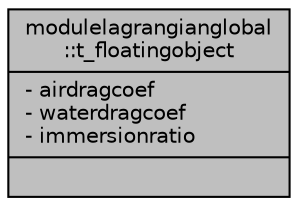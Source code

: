 digraph "modulelagrangianglobal::t_floatingobject"
{
 // LATEX_PDF_SIZE
  edge [fontname="Helvetica",fontsize="10",labelfontname="Helvetica",labelfontsize="10"];
  node [fontname="Helvetica",fontsize="10",shape=record];
  Node1 [label="{modulelagrangianglobal\l::t_floatingobject\n|- airdragcoef\l- waterdragcoef\l- immersionratio\l|}",height=0.2,width=0.4,color="black", fillcolor="grey75", style="filled", fontcolor="black",tooltip=" "];
}
